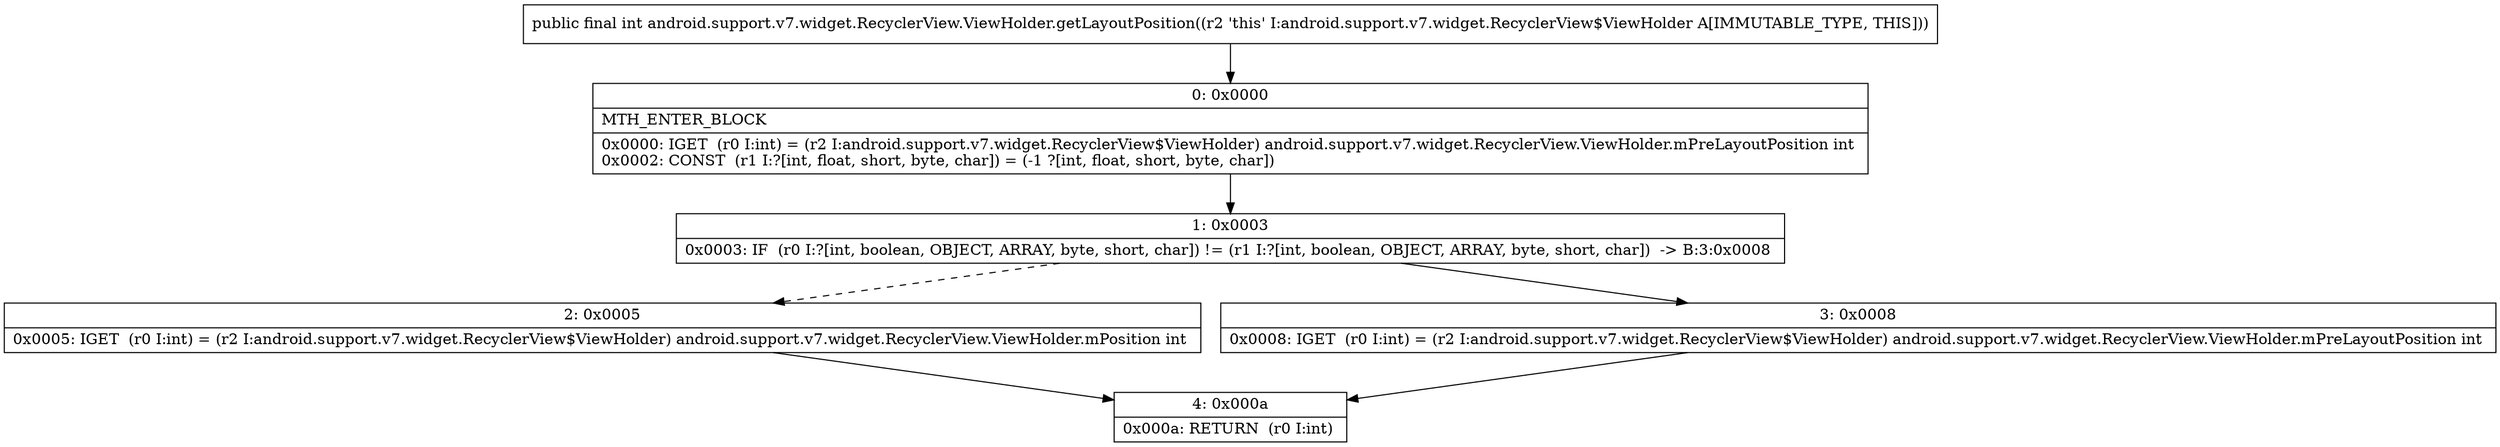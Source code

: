 digraph "CFG forandroid.support.v7.widget.RecyclerView.ViewHolder.getLayoutPosition()I" {
Node_0 [shape=record,label="{0\:\ 0x0000|MTH_ENTER_BLOCK\l|0x0000: IGET  (r0 I:int) = (r2 I:android.support.v7.widget.RecyclerView$ViewHolder) android.support.v7.widget.RecyclerView.ViewHolder.mPreLayoutPosition int \l0x0002: CONST  (r1 I:?[int, float, short, byte, char]) = (\-1 ?[int, float, short, byte, char]) \l}"];
Node_1 [shape=record,label="{1\:\ 0x0003|0x0003: IF  (r0 I:?[int, boolean, OBJECT, ARRAY, byte, short, char]) != (r1 I:?[int, boolean, OBJECT, ARRAY, byte, short, char])  \-\> B:3:0x0008 \l}"];
Node_2 [shape=record,label="{2\:\ 0x0005|0x0005: IGET  (r0 I:int) = (r2 I:android.support.v7.widget.RecyclerView$ViewHolder) android.support.v7.widget.RecyclerView.ViewHolder.mPosition int \l}"];
Node_3 [shape=record,label="{3\:\ 0x0008|0x0008: IGET  (r0 I:int) = (r2 I:android.support.v7.widget.RecyclerView$ViewHolder) android.support.v7.widget.RecyclerView.ViewHolder.mPreLayoutPosition int \l}"];
Node_4 [shape=record,label="{4\:\ 0x000a|0x000a: RETURN  (r0 I:int) \l}"];
MethodNode[shape=record,label="{public final int android.support.v7.widget.RecyclerView.ViewHolder.getLayoutPosition((r2 'this' I:android.support.v7.widget.RecyclerView$ViewHolder A[IMMUTABLE_TYPE, THIS])) }"];
MethodNode -> Node_0;
Node_0 -> Node_1;
Node_1 -> Node_2[style=dashed];
Node_1 -> Node_3;
Node_2 -> Node_4;
Node_3 -> Node_4;
}

